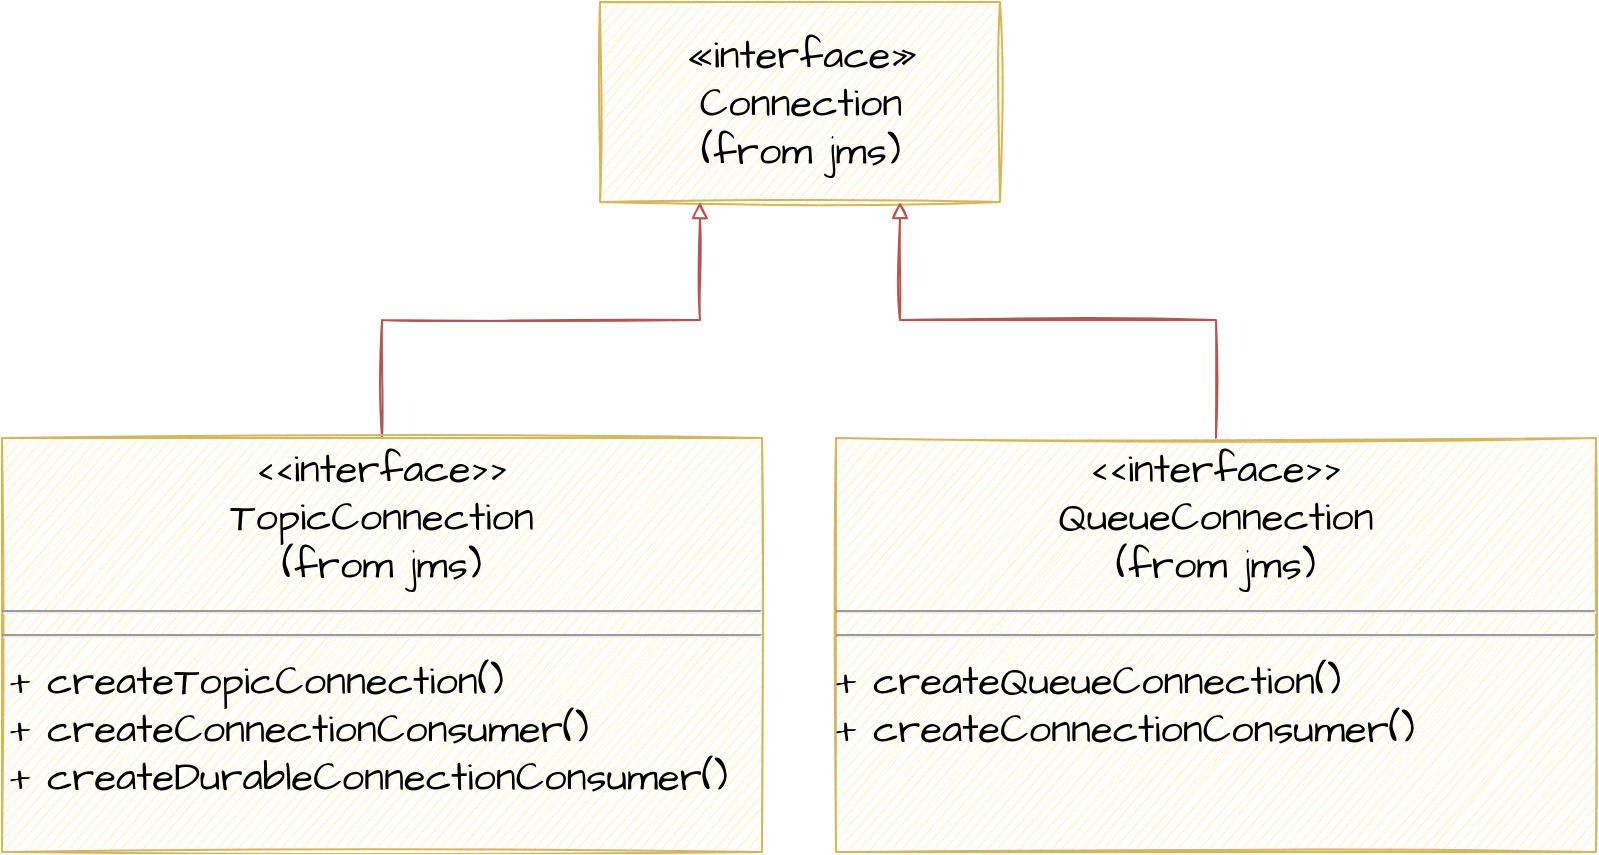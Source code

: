 <mxfile version="16.0.0" type="device"><diagram id="iR7kW6d5z7mH8W_eMVzF" name="Page-1"><mxGraphModel dx="1422" dy="700" grid="0" gridSize="10" guides="1" tooltips="1" connect="1" arrows="1" fold="1" page="1" pageScale="1" pageWidth="827" pageHeight="1169" math="0" shadow="0"><root><mxCell id="0"/><mxCell id="1" parent="0"/><mxCell id="ehRy4RxpUtRiQSKjynxq-5" value="«interface»&lt;br&gt;&lt;div&gt;Connection&lt;/div&gt;(from jms)" style="html=1;sketch=1;fontFamily=Architects Daughter;fontSource=https%3A%2F%2Ffonts.googleapis.com%2Fcss%3Ffamily%3DArchitects%2BDaughter;fontSize=20;fillColor=#fff2cc;strokeColor=#d6b656;" parent="1" vertex="1"><mxGeometry x="314" y="90" width="200" height="100" as="geometry"/></mxCell><mxCell id="jlIeyVPCjHUPZf7gDFpm-3" style="edgeStyle=orthogonalEdgeStyle;rounded=0;orthogonalLoop=1;jettySize=auto;html=1;entryX=0.25;entryY=1;entryDx=0;entryDy=0;sketch=1;fillColor=#f8cecc;strokeColor=#b85450;endArrow=block;endFill=0;" parent="1" source="jlIeyVPCjHUPZf7gDFpm-1" target="ehRy4RxpUtRiQSKjynxq-5" edge="1"><mxGeometry relative="1" as="geometry"/></mxCell><mxCell id="jlIeyVPCjHUPZf7gDFpm-1" value="&lt;p style=&quot;margin: 4px 0px 0px ; text-align: center ; font-size: 20px&quot;&gt;&amp;lt;&amp;lt;interface&amp;gt;&amp;gt;&lt;br&gt;TopicConnection&lt;br&gt;(from jms)&lt;/p&gt;&lt;hr style=&quot;font-size: 20px&quot;&gt;&lt;hr style=&quot;font-size: 20px&quot;&gt;&lt;p style=&quot;margin: 0px 0px 0px 4px ; font-size: 20px&quot;&gt;+ createTopicConnection() &lt;br&gt;+ createConnectionConsumer()&lt;br&gt;+ createDurableConnectionConsumer()&lt;/p&gt;&lt;div&gt;&lt;br&gt;&lt;br&gt;&lt;/div&gt;" style="verticalAlign=top;align=left;overflow=fill;fontSize=20;fontFamily=Architects Daughter;html=1;sketch=1;fillColor=#fff2cc;strokeColor=#d6b656;fontSource=https%3A%2F%2Ffonts.googleapis.com%2Fcss%3Ffamily%3DArchitects%2BDaughter;" parent="1" vertex="1"><mxGeometry x="15" y="308" width="380" height="207" as="geometry"/></mxCell><mxCell id="jlIeyVPCjHUPZf7gDFpm-4" style="edgeStyle=orthogonalEdgeStyle;rounded=0;orthogonalLoop=1;jettySize=auto;html=1;entryX=0.75;entryY=1;entryDx=0;entryDy=0;fillColor=#f8cecc;strokeColor=#b85450;endArrow=block;endFill=0;sketch=1;" parent="1" source="jlIeyVPCjHUPZf7gDFpm-2" target="ehRy4RxpUtRiQSKjynxq-5" edge="1"><mxGeometry relative="1" as="geometry"/></mxCell><mxCell id="jlIeyVPCjHUPZf7gDFpm-2" value="&lt;p style=&quot;margin: 4px 0px 0px ; text-align: center ; font-size: 20px&quot;&gt;&amp;lt;&amp;lt;interface&amp;gt;&amp;gt;&lt;br&gt;QueueConnection&lt;br&gt;(from jms)&lt;/p&gt;&lt;hr style=&quot;font-size: 20px&quot;&gt;&lt;hr style=&quot;font-size: 20px&quot;&gt;+ createQueueConnection() &lt;br&gt;+ createConnectionConsumer()&lt;div&gt;&lt;br&gt;&lt;/div&gt;" style="verticalAlign=top;align=left;overflow=fill;fontSize=20;fontFamily=Architects Daughter;html=1;sketch=1;fillColor=#fff2cc;strokeColor=#d6b656;fontSource=https%3A%2F%2Ffonts.googleapis.com%2Fcss%3Ffamily%3DArchitects%2BDaughter;" parent="1" vertex="1"><mxGeometry x="432" y="308" width="380" height="207" as="geometry"/></mxCell></root></mxGraphModel></diagram></mxfile>